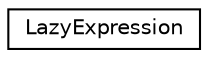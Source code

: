 digraph "Graphical Class Hierarchy"
{
  edge [fontname="Helvetica",fontsize="10",labelfontname="Helvetica",labelfontsize="10"];
  node [fontname="Helvetica",fontsize="10",shape=record];
  rankdir="LR";
  Node1 [label="LazyExpression",height=0.2,width=0.4,color="black", fillcolor="white", style="filled",URL="$classCatch_1_1LazyExpression.html"];
}
